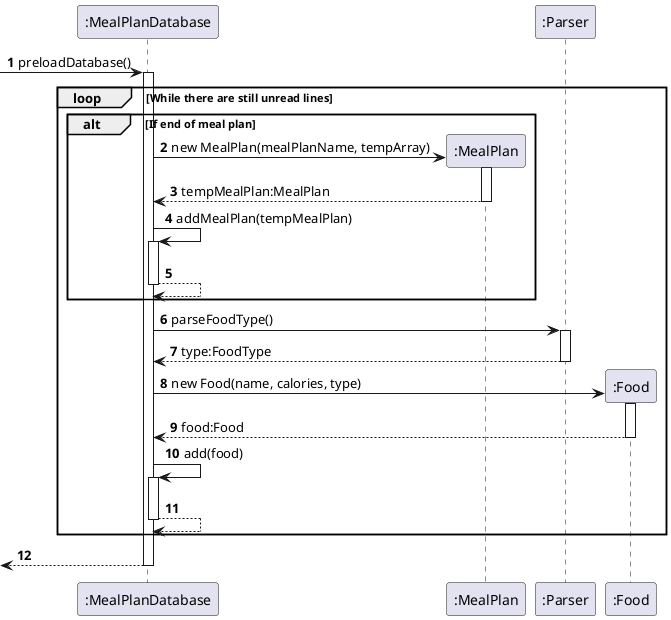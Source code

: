 @startuml
'https://plantuml.com/sequence-diagram

autonumber

-> ":MealPlanDatabase": preloadDatabase()
activate ":MealPlanDatabase"

loop While there are still unread lines

    alt If end of meal plan
        create ":MealPlan"
        ":MealPlanDatabase" -> ":MealPlan": new MealPlan(mealPlanName, tempArray)
        activate ":MealPlan"
        return tempMealPlan:MealPlan

        ":MealPlanDatabase" -> ":MealPlanDatabase": addMealPlan(tempMealPlan)
        activate ":MealPlanDatabase"
        return
    end

    ":MealPlanDatabase" -> ":Parser": parseFoodType()
    activate ":Parser"
    return type:FoodType

    create ":Food"
    ":MealPlanDatabase" -> ":Food": new Food(name, calories, type)
    activate ":Food"
    return food:Food

    ":MealPlanDatabase" -> ":MealPlanDatabase": add(food)
    activate ":MealPlanDatabase"
    return

end

return
@enduml